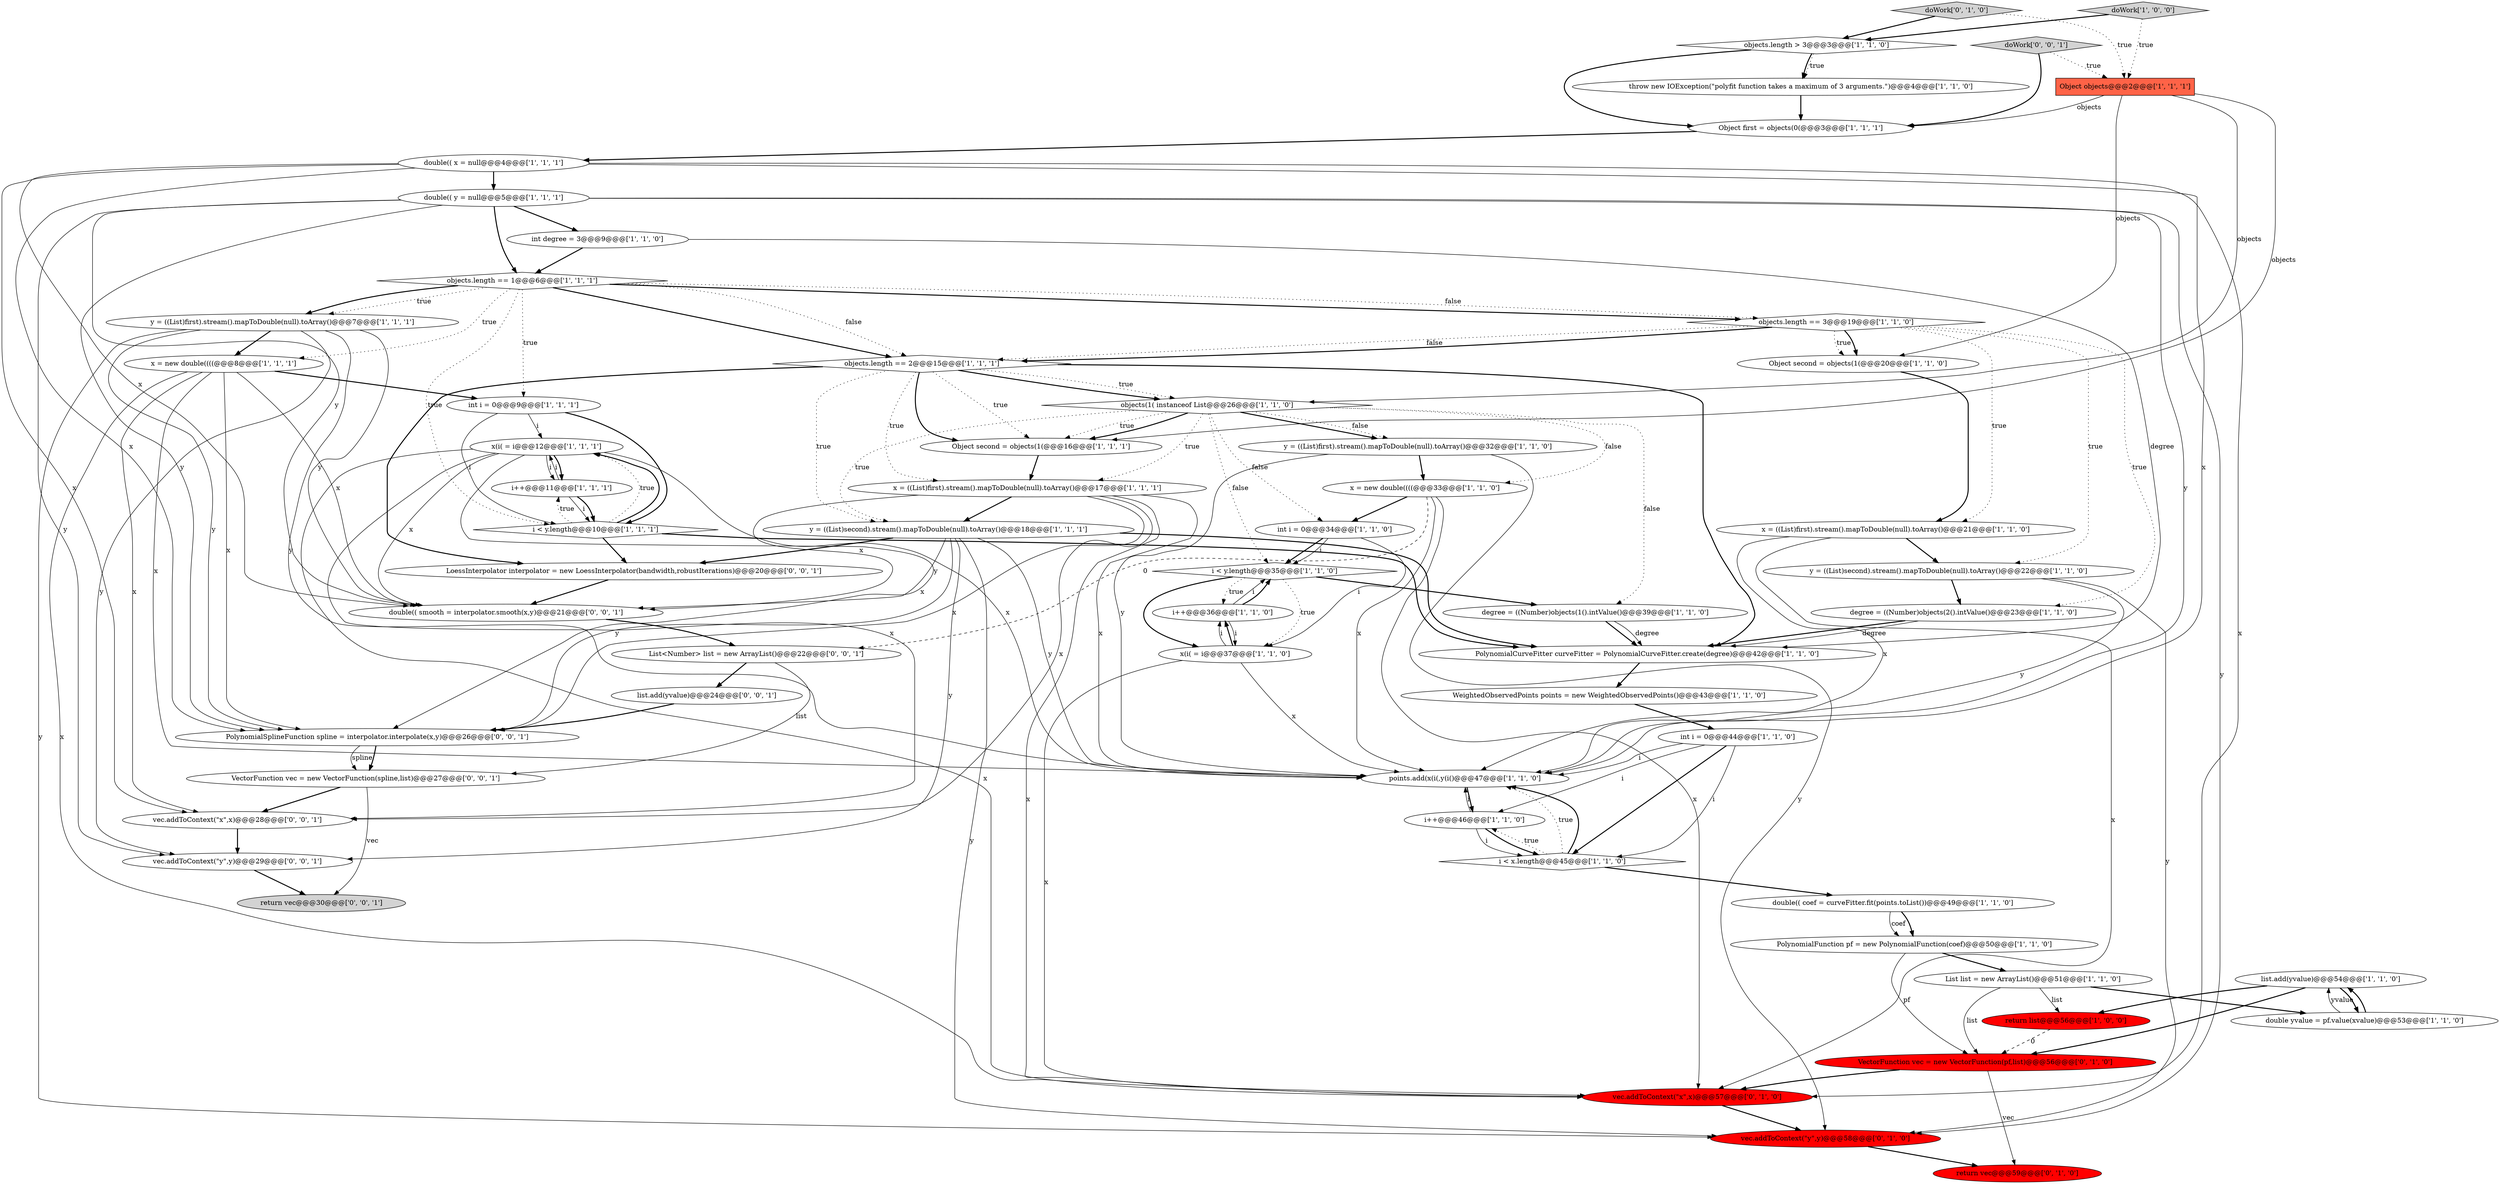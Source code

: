 digraph {
18 [style = filled, label = "list.add(yvalue)@@@54@@@['1', '1', '0']", fillcolor = white, shape = ellipse image = "AAA0AAABBB1BBB"];
14 [style = filled, label = "double(( y = null@@@5@@@['1', '1', '1']", fillcolor = white, shape = ellipse image = "AAA0AAABBB1BBB"];
40 [style = filled, label = "List list = new ArrayList()@@@51@@@['1', '1', '0']", fillcolor = white, shape = ellipse image = "AAA0AAABBB1BBB"];
47 [style = filled, label = "doWork['0', '1', '0']", fillcolor = lightgray, shape = diamond image = "AAA0AAABBB2BBB"];
3 [style = filled, label = "y = ((List)first).stream().mapToDouble(null).toArray()@@@7@@@['1', '1', '1']", fillcolor = white, shape = ellipse image = "AAA0AAABBB1BBB"];
20 [style = filled, label = "i < y.length@@@35@@@['1', '1', '0']", fillcolor = white, shape = diamond image = "AAA0AAABBB1BBB"];
23 [style = filled, label = "return list@@@56@@@['1', '0', '0']", fillcolor = red, shape = ellipse image = "AAA1AAABBB1BBB"];
21 [style = filled, label = "objects.length == 1@@@6@@@['1', '1', '1']", fillcolor = white, shape = diamond image = "AAA0AAABBB1BBB"];
12 [style = filled, label = "int degree = 3@@@9@@@['1', '1', '0']", fillcolor = white, shape = ellipse image = "AAA0AAABBB1BBB"];
6 [style = filled, label = "int i = 0@@@34@@@['1', '1', '0']", fillcolor = white, shape = ellipse image = "AAA0AAABBB1BBB"];
10 [style = filled, label = "points.add(x(i(,y(i()@@@47@@@['1', '1', '0']", fillcolor = white, shape = ellipse image = "AAA0AAABBB1BBB"];
4 [style = filled, label = "Object second = objects(1(@@@16@@@['1', '1', '1']", fillcolor = white, shape = ellipse image = "AAA0AAABBB1BBB"];
22 [style = filled, label = "double(( x = null@@@4@@@['1', '1', '1']", fillcolor = white, shape = ellipse image = "AAA0AAABBB1BBB"];
44 [style = filled, label = "return vec@@@59@@@['0', '1', '0']", fillcolor = red, shape = ellipse image = "AAA1AAABBB2BBB"];
52 [style = filled, label = "doWork['0', '0', '1']", fillcolor = lightgray, shape = diamond image = "AAA0AAABBB3BBB"];
5 [style = filled, label = "i++@@@11@@@['1', '1', '1']", fillcolor = white, shape = ellipse image = "AAA0AAABBB1BBB"];
7 [style = filled, label = "x(i( = i@@@12@@@['1', '1', '1']", fillcolor = white, shape = ellipse image = "AAA0AAABBB1BBB"];
8 [style = filled, label = "objects(1( instanceof List@@@26@@@['1', '1', '0']", fillcolor = white, shape = diamond image = "AAA0AAABBB1BBB"];
50 [style = filled, label = "list.add(yvalue)@@@24@@@['0', '0', '1']", fillcolor = white, shape = ellipse image = "AAA0AAABBB3BBB"];
27 [style = filled, label = "double(( coef = curveFitter.fit(points.toList())@@@49@@@['1', '1', '0']", fillcolor = white, shape = ellipse image = "AAA0AAABBB1BBB"];
41 [style = filled, label = "WeightedObservedPoints points = new WeightedObservedPoints()@@@43@@@['1', '1', '0']", fillcolor = white, shape = ellipse image = "AAA0AAABBB1BBB"];
49 [style = filled, label = "VectorFunction vec = new VectorFunction(spline,list)@@@27@@@['0', '0', '1']", fillcolor = white, shape = ellipse image = "AAA0AAABBB3BBB"];
57 [style = filled, label = "List<Number> list = new ArrayList()@@@22@@@['0', '0', '1']", fillcolor = white, shape = ellipse image = "AAA0AAABBB3BBB"];
13 [style = filled, label = "i++@@@46@@@['1', '1', '0']", fillcolor = white, shape = ellipse image = "AAA0AAABBB1BBB"];
33 [style = filled, label = "i++@@@36@@@['1', '1', '0']", fillcolor = white, shape = ellipse image = "AAA0AAABBB1BBB"];
9 [style = filled, label = "y = ((List)second).stream().mapToDouble(null).toArray()@@@18@@@['1', '1', '1']", fillcolor = white, shape = ellipse image = "AAA0AAABBB1BBB"];
19 [style = filled, label = "PolynomialFunction pf = new PolynomialFunction(coef)@@@50@@@['1', '1', '0']", fillcolor = white, shape = ellipse image = "AAA0AAABBB1BBB"];
37 [style = filled, label = "i < y.length@@@10@@@['1', '1', '1']", fillcolor = white, shape = diamond image = "AAA0AAABBB1BBB"];
42 [style = filled, label = "double yvalue = pf.value(xvalue)@@@53@@@['1', '1', '0']", fillcolor = white, shape = ellipse image = "AAA0AAABBB1BBB"];
54 [style = filled, label = "double(( smooth = interpolator.smooth(x,y)@@@21@@@['0', '0', '1']", fillcolor = white, shape = ellipse image = "AAA0AAABBB3BBB"];
45 [style = filled, label = "vec.addToContext(\"y\",y)@@@58@@@['0', '1', '0']", fillcolor = red, shape = ellipse image = "AAA1AAABBB2BBB"];
51 [style = filled, label = "PolynomialSplineFunction spline = interpolator.interpolate(x,y)@@@26@@@['0', '0', '1']", fillcolor = white, shape = ellipse image = "AAA0AAABBB3BBB"];
0 [style = filled, label = "Object objects@@@2@@@['1', '1', '1']", fillcolor = tomato, shape = box image = "AAA0AAABBB1BBB"];
38 [style = filled, label = "degree = ((Number)objects(2().intValue()@@@23@@@['1', '1', '0']", fillcolor = white, shape = ellipse image = "AAA0AAABBB1BBB"];
34 [style = filled, label = "objects.length == 3@@@19@@@['1', '1', '0']", fillcolor = white, shape = diamond image = "AAA0AAABBB1BBB"];
16 [style = filled, label = "y = ((List)first).stream().mapToDouble(null).toArray()@@@32@@@['1', '1', '0']", fillcolor = white, shape = ellipse image = "AAA0AAABBB1BBB"];
1 [style = filled, label = "objects.length == 2@@@15@@@['1', '1', '1']", fillcolor = white, shape = diamond image = "AAA0AAABBB1BBB"];
26 [style = filled, label = "Object second = objects(1(@@@20@@@['1', '1', '0']", fillcolor = white, shape = ellipse image = "AAA0AAABBB1BBB"];
24 [style = filled, label = "objects.length > 3@@@3@@@['1', '1', '0']", fillcolor = white, shape = diamond image = "AAA0AAABBB1BBB"];
53 [style = filled, label = "vec.addToContext(\"y\",y)@@@29@@@['0', '0', '1']", fillcolor = white, shape = ellipse image = "AAA0AAABBB3BBB"];
15 [style = filled, label = "int i = 0@@@9@@@['1', '1', '1']", fillcolor = white, shape = ellipse image = "AAA0AAABBB1BBB"];
31 [style = filled, label = "x = new double((((@@@8@@@['1', '1', '1']", fillcolor = white, shape = ellipse image = "AAA0AAABBB1BBB"];
17 [style = filled, label = "throw new IOException(\"polyfit function takes a maximum of 3 arguments.\")@@@4@@@['1', '1', '0']", fillcolor = white, shape = ellipse image = "AAA0AAABBB1BBB"];
48 [style = filled, label = "vec.addToContext(\"x\",x)@@@57@@@['0', '1', '0']", fillcolor = red, shape = ellipse image = "AAA1AAABBB2BBB"];
35 [style = filled, label = "Object first = objects(0(@@@3@@@['1', '1', '1']", fillcolor = white, shape = ellipse image = "AAA0AAABBB1BBB"];
11 [style = filled, label = "y = ((List)second).stream().mapToDouble(null).toArray()@@@22@@@['1', '1', '0']", fillcolor = white, shape = ellipse image = "AAA0AAABBB1BBB"];
43 [style = filled, label = "int i = 0@@@44@@@['1', '1', '0']", fillcolor = white, shape = ellipse image = "AAA0AAABBB1BBB"];
58 [style = filled, label = "return vec@@@30@@@['0', '0', '1']", fillcolor = lightgray, shape = ellipse image = "AAA0AAABBB3BBB"];
29 [style = filled, label = "PolynomialCurveFitter curveFitter = PolynomialCurveFitter.create(degree)@@@42@@@['1', '1', '0']", fillcolor = white, shape = ellipse image = "AAA0AAABBB1BBB"];
46 [style = filled, label = "VectorFunction vec = new VectorFunction(pf,list)@@@56@@@['0', '1', '0']", fillcolor = red, shape = ellipse image = "AAA1AAABBB2BBB"];
28 [style = filled, label = "i < x.length@@@45@@@['1', '1', '0']", fillcolor = white, shape = diamond image = "AAA0AAABBB1BBB"];
2 [style = filled, label = "doWork['1', '0', '0']", fillcolor = lightgray, shape = diamond image = "AAA0AAABBB1BBB"];
55 [style = filled, label = "LoessInterpolator interpolator = new LoessInterpolator(bandwidth,robustIterations)@@@20@@@['0', '0', '1']", fillcolor = white, shape = ellipse image = "AAA0AAABBB3BBB"];
56 [style = filled, label = "vec.addToContext(\"x\",x)@@@28@@@['0', '0', '1']", fillcolor = white, shape = ellipse image = "AAA0AAABBB3BBB"];
30 [style = filled, label = "x(i( = i@@@37@@@['1', '1', '0']", fillcolor = white, shape = ellipse image = "AAA0AAABBB1BBB"];
25 [style = filled, label = "degree = ((Number)objects(1().intValue()@@@39@@@['1', '1', '0']", fillcolor = white, shape = ellipse image = "AAA0AAABBB1BBB"];
39 [style = filled, label = "x = new double((((@@@33@@@['1', '1', '0']", fillcolor = white, shape = ellipse image = "AAA0AAABBB1BBB"];
32 [style = filled, label = "x = ((List)first).stream().mapToDouble(null).toArray()@@@21@@@['1', '1', '0']", fillcolor = white, shape = ellipse image = "AAA0AAABBB1BBB"];
36 [style = filled, label = "x = ((List)first).stream().mapToDouble(null).toArray()@@@17@@@['1', '1', '1']", fillcolor = white, shape = ellipse image = "AAA0AAABBB1BBB"];
32->48 [style = solid, label="x"];
8->16 [style = bold, label=""];
49->58 [style = solid, label="vec"];
3->45 [style = solid, label="y"];
1->55 [style = bold, label=""];
5->37 [style = solid, label="i"];
21->15 [style = dotted, label="true"];
43->28 [style = solid, label="i"];
54->57 [style = bold, label=""];
24->17 [style = dotted, label="true"];
7->10 [style = solid, label="x"];
21->34 [style = dotted, label="false"];
22->56 [style = solid, label="x"];
7->54 [style = solid, label="x"];
53->58 [style = bold, label=""];
39->6 [style = bold, label=""];
30->48 [style = solid, label="x"];
21->1 [style = dotted, label="false"];
25->29 [style = bold, label=""];
37->55 [style = bold, label=""];
46->48 [style = bold, label=""];
31->54 [style = solid, label="x"];
8->4 [style = dotted, label="true"];
34->26 [style = dotted, label="true"];
14->51 [style = solid, label="y"];
57->49 [style = solid, label="list"];
31->48 [style = solid, label="x"];
36->48 [style = solid, label="x"];
34->26 [style = bold, label=""];
20->30 [style = dotted, label="true"];
21->1 [style = bold, label=""];
24->17 [style = bold, label=""];
43->13 [style = solid, label="i"];
18->46 [style = bold, label=""];
32->10 [style = solid, label="x"];
49->56 [style = bold, label=""];
21->37 [style = dotted, label="true"];
4->36 [style = bold, label=""];
27->19 [style = bold, label=""];
0->4 [style = solid, label="objects"];
31->51 [style = solid, label="x"];
22->54 [style = solid, label="x"];
8->4 [style = bold, label=""];
2->24 [style = bold, label=""];
28->13 [style = dotted, label="true"];
32->11 [style = bold, label=""];
9->29 [style = bold, label=""];
56->53 [style = bold, label=""];
5->37 [style = bold, label=""];
21->3 [style = bold, label=""];
52->35 [style = bold, label=""];
7->48 [style = solid, label="x"];
17->35 [style = bold, label=""];
1->4 [style = bold, label=""];
28->10 [style = dotted, label="true"];
7->56 [style = solid, label="x"];
2->0 [style = dotted, label="true"];
8->39 [style = dotted, label="false"];
14->45 [style = solid, label="y"];
8->6 [style = dotted, label="false"];
37->7 [style = dotted, label="true"];
26->32 [style = bold, label=""];
36->9 [style = bold, label=""];
12->21 [style = bold, label=""];
40->23 [style = solid, label="list"];
14->10 [style = solid, label="y"];
14->54 [style = solid, label="y"];
37->29 [style = bold, label=""];
30->33 [style = solid, label="i"];
1->4 [style = dotted, label="true"];
20->25 [style = bold, label=""];
37->5 [style = dotted, label="true"];
34->38 [style = dotted, label="true"];
30->10 [style = solid, label="x"];
7->5 [style = bold, label=""];
25->29 [style = solid, label="degree"];
21->31 [style = dotted, label="true"];
9->45 [style = solid, label="y"];
1->8 [style = dotted, label="true"];
36->10 [style = solid, label="x"];
22->10 [style = solid, label="x"];
3->10 [style = solid, label="y"];
16->39 [style = bold, label=""];
3->53 [style = solid, label="y"];
33->20 [style = solid, label="i"];
52->0 [style = dotted, label="true"];
22->14 [style = bold, label=""];
15->37 [style = solid, label="i"];
14->53 [style = solid, label="y"];
41->43 [style = bold, label=""];
0->35 [style = solid, label="objects"];
15->7 [style = solid, label="i"];
8->16 [style = dotted, label="false"];
14->21 [style = bold, label=""];
42->18 [style = solid, label="yvalue"];
6->20 [style = solid, label="i"];
1->8 [style = bold, label=""];
30->33 [style = bold, label=""];
8->25 [style = dotted, label="false"];
18->23 [style = bold, label=""];
9->53 [style = solid, label="y"];
16->10 [style = solid, label="y"];
36->51 [style = solid, label="x"];
21->34 [style = bold, label=""];
34->11 [style = dotted, label="true"];
33->30 [style = solid, label="i"];
46->44 [style = solid, label="vec"];
5->7 [style = solid, label="i"];
9->54 [style = solid, label="y"];
19->46 [style = solid, label="pf"];
22->48 [style = solid, label="x"];
45->44 [style = bold, label=""];
37->7 [style = bold, label=""];
11->10 [style = solid, label="y"];
7->5 [style = solid, label="i"];
6->20 [style = bold, label=""];
13->10 [style = solid, label="i"];
36->54 [style = solid, label="x"];
20->33 [style = dotted, label="true"];
16->45 [style = solid, label="y"];
10->13 [style = bold, label=""];
47->24 [style = bold, label=""];
23->46 [style = dashed, label="0"];
3->54 [style = solid, label="y"];
1->9 [style = dotted, label="true"];
0->26 [style = solid, label="objects"];
21->3 [style = dotted, label="true"];
7->51 [style = solid, label="x"];
13->28 [style = solid, label="i"];
8->9 [style = dotted, label="true"];
8->36 [style = dotted, label="true"];
47->0 [style = dotted, label="true"];
1->29 [style = bold, label=""];
19->40 [style = bold, label=""];
27->19 [style = solid, label="coef"];
15->37 [style = bold, label=""];
34->1 [style = dotted, label="false"];
9->51 [style = solid, label="y"];
31->56 [style = solid, label="x"];
39->48 [style = solid, label="x"];
34->32 [style = dotted, label="true"];
39->10 [style = solid, label="x"];
22->51 [style = solid, label="x"];
51->49 [style = solid, label="spline"];
42->18 [style = bold, label=""];
11->38 [style = bold, label=""];
33->20 [style = bold, label=""];
28->10 [style = bold, label=""];
8->20 [style = dotted, label="false"];
57->50 [style = bold, label=""];
24->35 [style = bold, label=""];
3->31 [style = bold, label=""];
34->1 [style = bold, label=""];
35->22 [style = bold, label=""];
29->41 [style = bold, label=""];
38->29 [style = bold, label=""];
39->57 [style = dashed, label="0"];
9->10 [style = solid, label="y"];
51->49 [style = bold, label=""];
36->56 [style = solid, label="x"];
31->15 [style = bold, label=""];
43->28 [style = bold, label=""];
9->55 [style = bold, label=""];
12->29 [style = solid, label="degree"];
1->36 [style = dotted, label="true"];
48->45 [style = bold, label=""];
3->51 [style = solid, label="y"];
6->30 [style = solid, label="i"];
31->10 [style = solid, label="x"];
50->51 [style = bold, label=""];
14->12 [style = bold, label=""];
0->8 [style = solid, label="objects"];
40->46 [style = solid, label="list"];
11->45 [style = solid, label="y"];
28->27 [style = bold, label=""];
55->54 [style = bold, label=""];
20->30 [style = bold, label=""];
38->29 [style = solid, label="degree"];
40->42 [style = bold, label=""];
13->28 [style = bold, label=""];
43->10 [style = solid, label="i"];
18->42 [style = bold, label=""];
}
